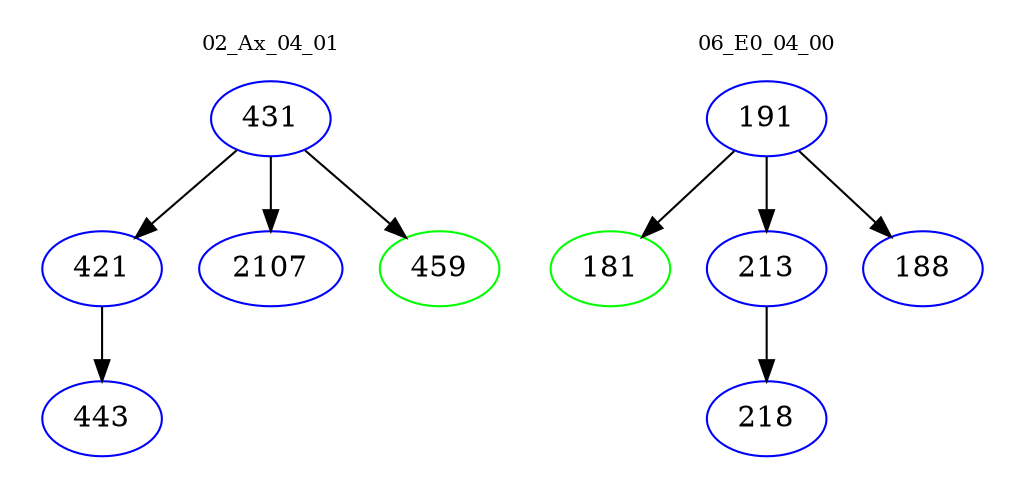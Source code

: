 digraph{
subgraph cluster_0 {
color = white
label = "02_Ax_04_01";
fontsize=10;
T0_431 [label="431", color="blue"]
T0_431 -> T0_421 [color="black"]
T0_421 [label="421", color="blue"]
T0_421 -> T0_443 [color="black"]
T0_443 [label="443", color="blue"]
T0_431 -> T0_2107 [color="black"]
T0_2107 [label="2107", color="blue"]
T0_431 -> T0_459 [color="black"]
T0_459 [label="459", color="green"]
}
subgraph cluster_1 {
color = white
label = "06_E0_04_00";
fontsize=10;
T1_191 [label="191", color="blue"]
T1_191 -> T1_181 [color="black"]
T1_181 [label="181", color="green"]
T1_191 -> T1_213 [color="black"]
T1_213 [label="213", color="blue"]
T1_213 -> T1_218 [color="black"]
T1_218 [label="218", color="blue"]
T1_191 -> T1_188 [color="black"]
T1_188 [label="188", color="blue"]
}
}
